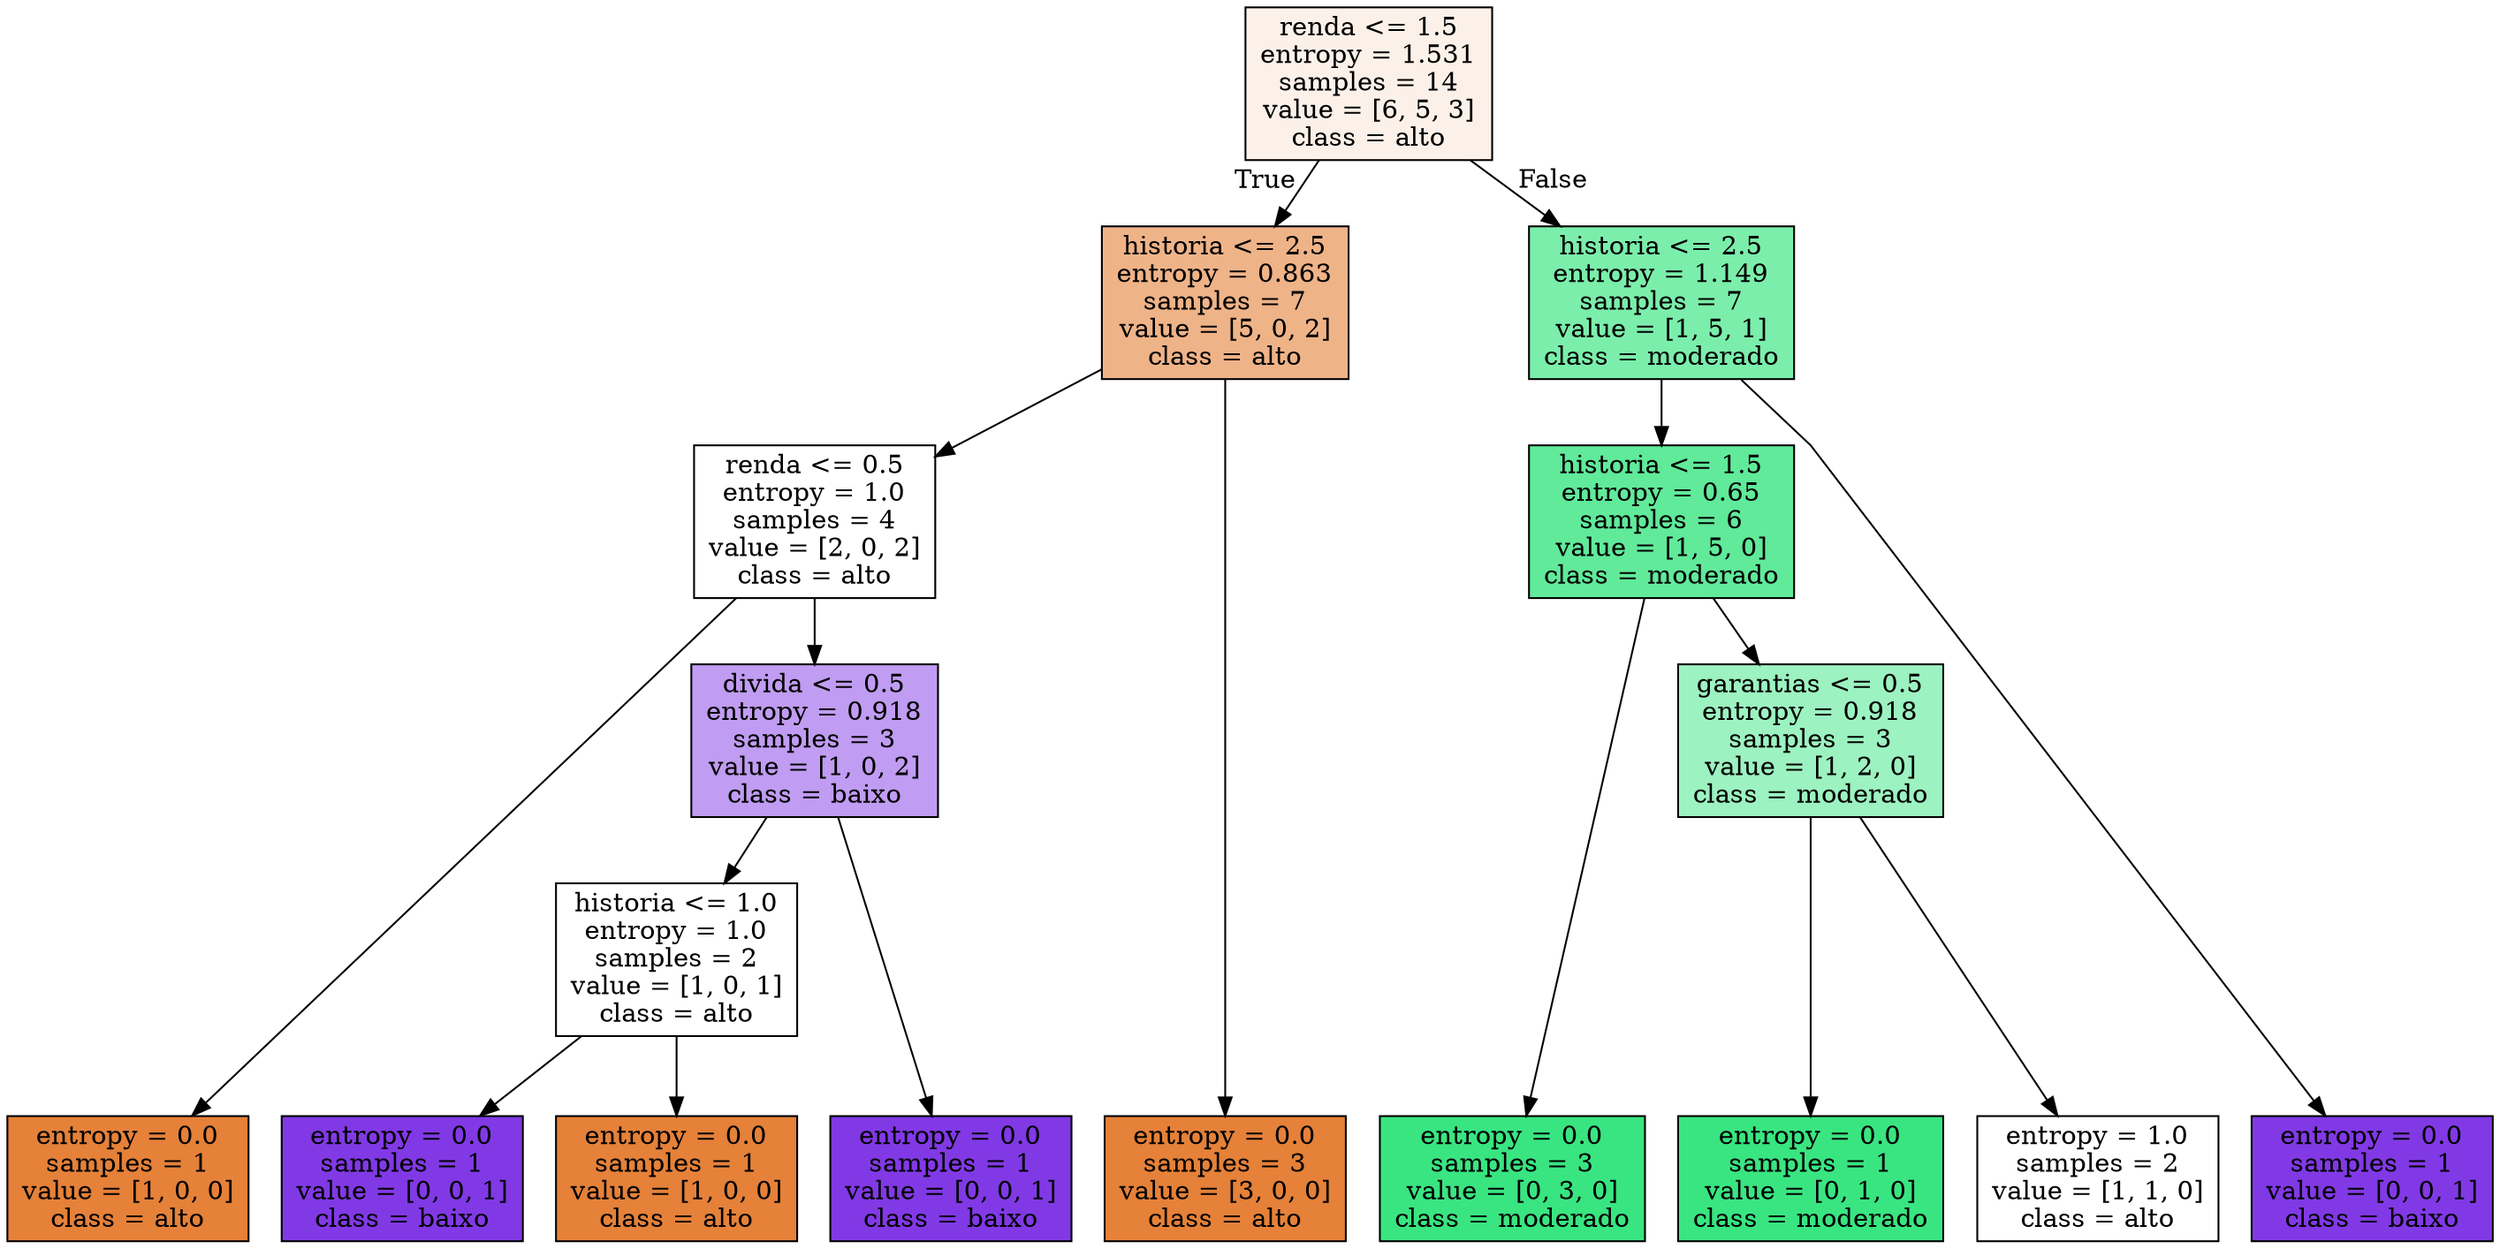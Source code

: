 digraph Tree {
node [shape=box, style="filled", color="black"] ;
graph [ranksep=equally, splines=polyline] ;
0 [label="renda <= 1.5\nentropy = 1.531\nsamples = 14\nvalue = [6, 5, 3]\nclass = alto", fillcolor="#e581391c"] ;
1 [label="historia <= 2.5\nentropy = 0.863\nsamples = 7\nvalue = [5, 0, 2]\nclass = alto", fillcolor="#e5813999"] ;
0 -> 1 [labeldistance=2.5, labelangle=45, headlabel="True"] ;
2 [label="renda <= 0.5\nentropy = 1.0\nsamples = 4\nvalue = [2, 0, 2]\nclass = alto", fillcolor="#e5813900"] ;
1 -> 2 ;
3 [label="entropy = 0.0\nsamples = 1\nvalue = [1, 0, 0]\nclass = alto", fillcolor="#e58139ff"] ;
2 -> 3 ;
4 [label="divida <= 0.5\nentropy = 0.918\nsamples = 3\nvalue = [1, 0, 2]\nclass = baixo", fillcolor="#8139e57f"] ;
2 -> 4 ;
5 [label="historia <= 1.0\nentropy = 1.0\nsamples = 2\nvalue = [1, 0, 1]\nclass = alto", fillcolor="#e5813900"] ;
4 -> 5 ;
6 [label="entropy = 0.0\nsamples = 1\nvalue = [0, 0, 1]\nclass = baixo", fillcolor="#8139e5ff"] ;
5 -> 6 ;
7 [label="entropy = 0.0\nsamples = 1\nvalue = [1, 0, 0]\nclass = alto", fillcolor="#e58139ff"] ;
5 -> 7 ;
8 [label="entropy = 0.0\nsamples = 1\nvalue = [0, 0, 1]\nclass = baixo", fillcolor="#8139e5ff"] ;
4 -> 8 ;
9 [label="entropy = 0.0\nsamples = 3\nvalue = [3, 0, 0]\nclass = alto", fillcolor="#e58139ff"] ;
1 -> 9 ;
10 [label="historia <= 2.5\nentropy = 1.149\nsamples = 7\nvalue = [1, 5, 1]\nclass = moderado", fillcolor="#39e581aa"] ;
0 -> 10 [labeldistance=2.5, labelangle=-45, headlabel="False"] ;
11 [label="historia <= 1.5\nentropy = 0.65\nsamples = 6\nvalue = [1, 5, 0]\nclass = moderado", fillcolor="#39e581cc"] ;
10 -> 11 ;
12 [label="entropy = 0.0\nsamples = 3\nvalue = [0, 3, 0]\nclass = moderado", fillcolor="#39e581ff"] ;
11 -> 12 ;
13 [label="garantias <= 0.5\nentropy = 0.918\nsamples = 3\nvalue = [1, 2, 0]\nclass = moderado", fillcolor="#39e5817f"] ;
11 -> 13 ;
14 [label="entropy = 0.0\nsamples = 1\nvalue = [0, 1, 0]\nclass = moderado", fillcolor="#39e581ff"] ;
13 -> 14 ;
15 [label="entropy = 1.0\nsamples = 2\nvalue = [1, 1, 0]\nclass = alto", fillcolor="#e5813900"] ;
13 -> 15 ;
16 [label="entropy = 0.0\nsamples = 1\nvalue = [0, 0, 1]\nclass = baixo", fillcolor="#8139e5ff"] ;
10 -> 16 ;
{rank=same ; 0} ;
{rank=same ; 1; 10} ;
{rank=same ; 2; 11} ;
{rank=same ; 4; 13} ;
{rank=same ; 5} ;
{rank=same ; 3; 6; 7; 8; 9; 12; 14; 15; 16} ;
}
